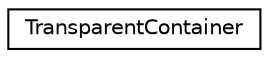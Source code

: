 digraph "Graphical Class Hierarchy"
{
  edge [fontname="Helvetica",fontsize="10",labelfontname="Helvetica",labelfontsize="10"];
  node [fontname="Helvetica",fontsize="10",shape=record];
  rankdir="LR";
  Node1 [label="TransparentContainer",height=0.2,width=0.4,color="black", fillcolor="white", style="filled",URL="$class_transparent_container.html"];
}

